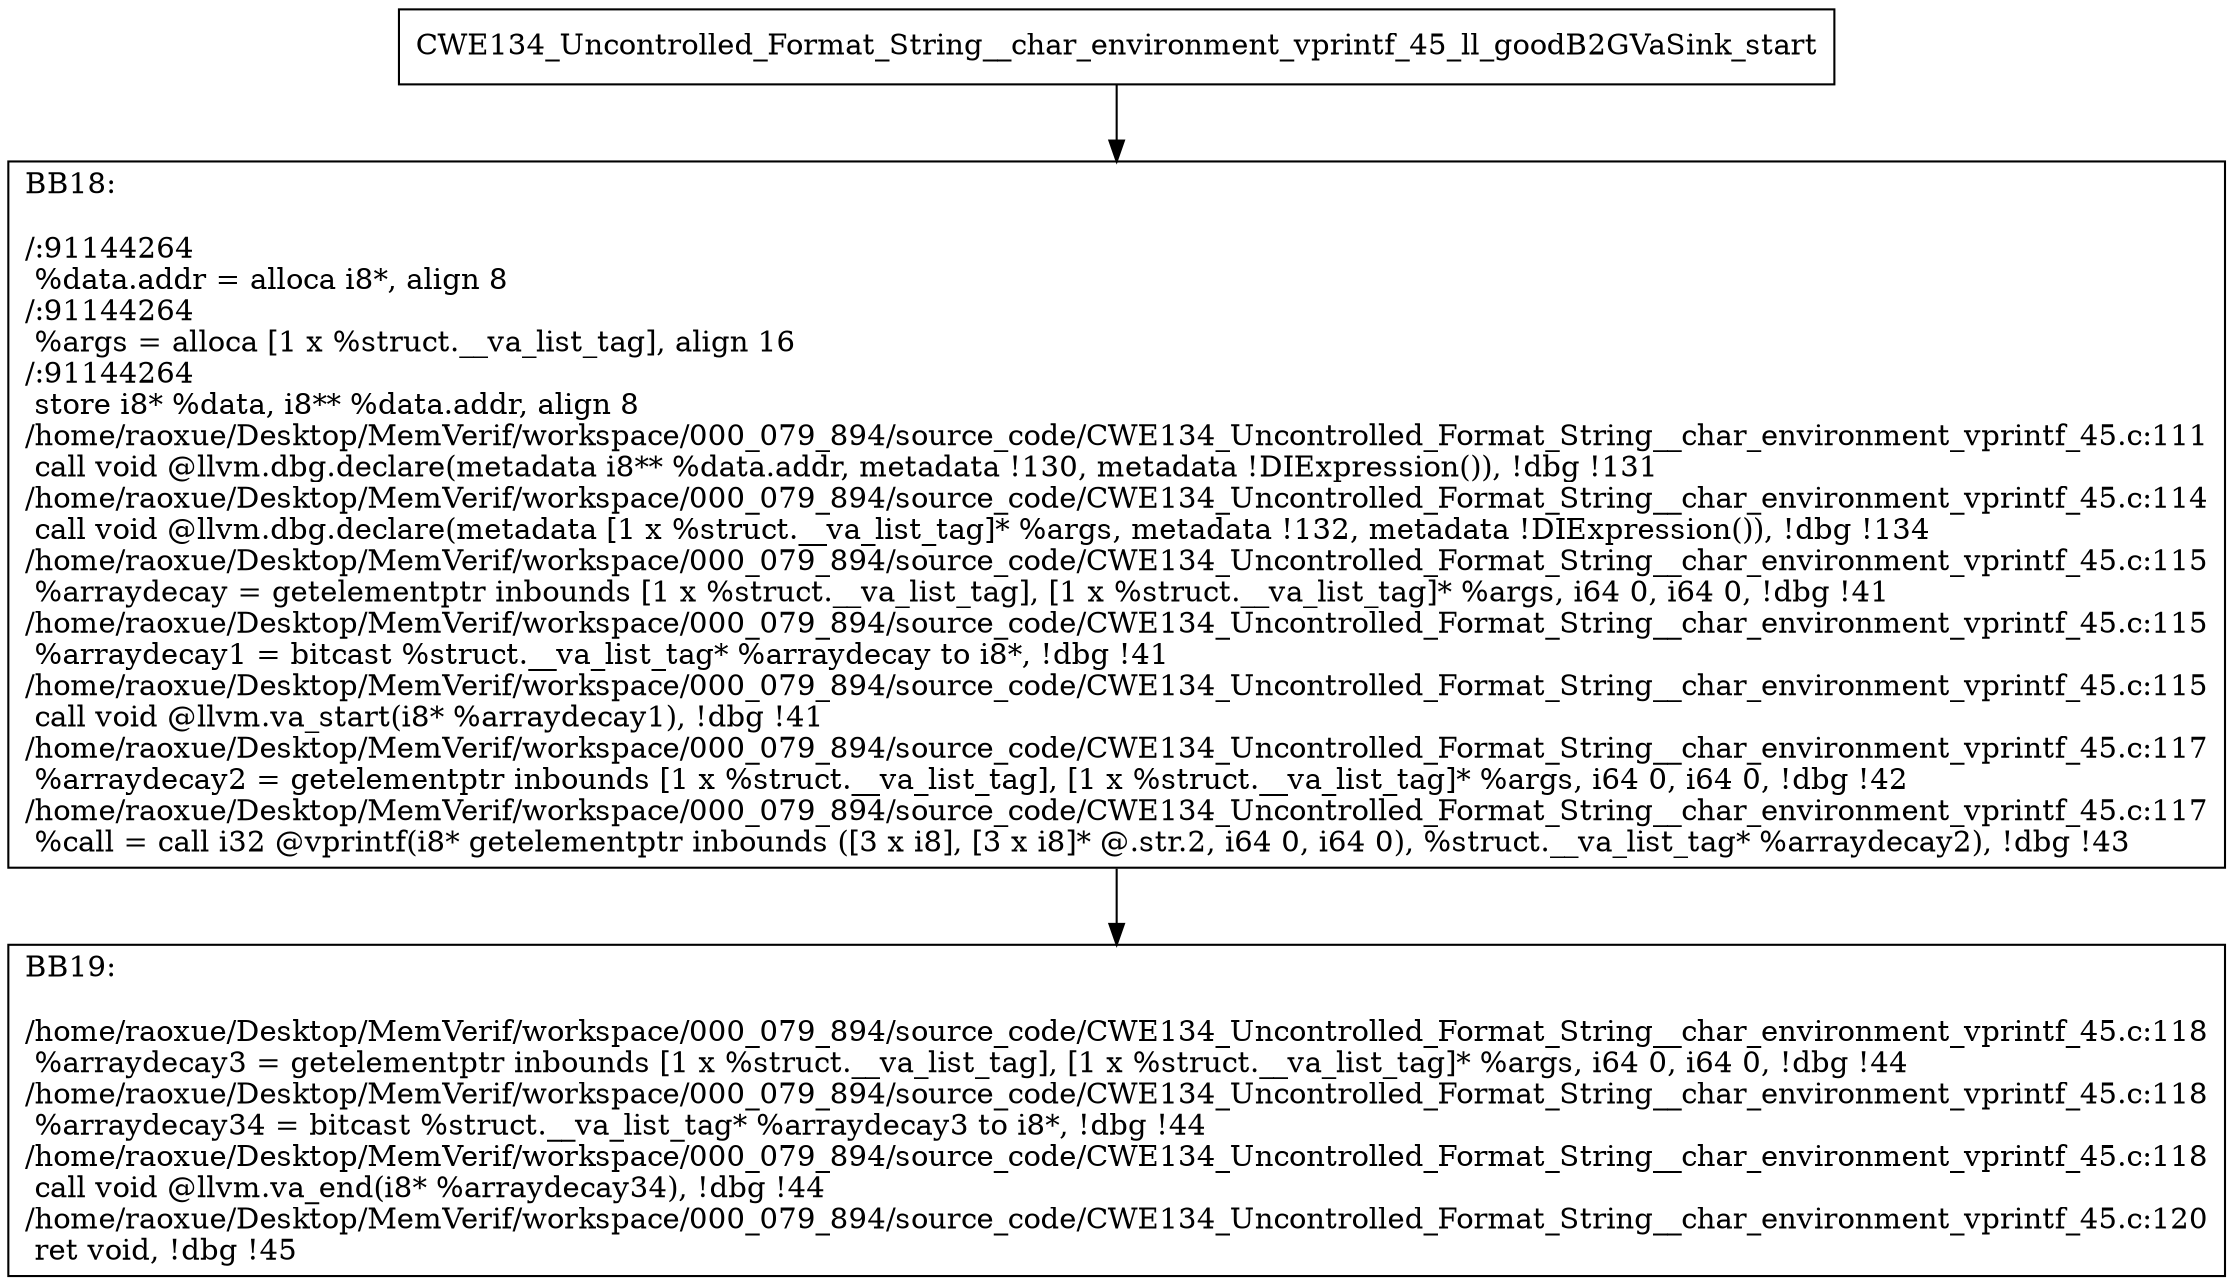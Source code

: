 digraph "CFG for'CWE134_Uncontrolled_Format_String__char_environment_vprintf_45_ll_goodB2GVaSink' function" {
	BBCWE134_Uncontrolled_Format_String__char_environment_vprintf_45_ll_goodB2GVaSink_start[shape=record,label="{CWE134_Uncontrolled_Format_String__char_environment_vprintf_45_ll_goodB2GVaSink_start}"];
	BBCWE134_Uncontrolled_Format_String__char_environment_vprintf_45_ll_goodB2GVaSink_start-> CWE134_Uncontrolled_Format_String__char_environment_vprintf_45_ll_goodB2GVaSinkBB18;
	CWE134_Uncontrolled_Format_String__char_environment_vprintf_45_ll_goodB2GVaSinkBB18 [shape=record, label="{BB18:\l\l/:91144264\l
  %data.addr = alloca i8*, align 8\l
/:91144264\l
  %args = alloca [1 x %struct.__va_list_tag], align 16\l
/:91144264\l
  store i8* %data, i8** %data.addr, align 8\l
/home/raoxue/Desktop/MemVerif/workspace/000_079_894/source_code/CWE134_Uncontrolled_Format_String__char_environment_vprintf_45.c:111\l
  call void @llvm.dbg.declare(metadata i8** %data.addr, metadata !130, metadata !DIExpression()), !dbg !131\l
/home/raoxue/Desktop/MemVerif/workspace/000_079_894/source_code/CWE134_Uncontrolled_Format_String__char_environment_vprintf_45.c:114\l
  call void @llvm.dbg.declare(metadata [1 x %struct.__va_list_tag]* %args, metadata !132, metadata !DIExpression()), !dbg !134\l
/home/raoxue/Desktop/MemVerif/workspace/000_079_894/source_code/CWE134_Uncontrolled_Format_String__char_environment_vprintf_45.c:115\l
  %arraydecay = getelementptr inbounds [1 x %struct.__va_list_tag], [1 x %struct.__va_list_tag]* %args, i64 0, i64 0, !dbg !41\l
/home/raoxue/Desktop/MemVerif/workspace/000_079_894/source_code/CWE134_Uncontrolled_Format_String__char_environment_vprintf_45.c:115\l
  %arraydecay1 = bitcast %struct.__va_list_tag* %arraydecay to i8*, !dbg !41\l
/home/raoxue/Desktop/MemVerif/workspace/000_079_894/source_code/CWE134_Uncontrolled_Format_String__char_environment_vprintf_45.c:115\l
  call void @llvm.va_start(i8* %arraydecay1), !dbg !41\l
/home/raoxue/Desktop/MemVerif/workspace/000_079_894/source_code/CWE134_Uncontrolled_Format_String__char_environment_vprintf_45.c:117\l
  %arraydecay2 = getelementptr inbounds [1 x %struct.__va_list_tag], [1 x %struct.__va_list_tag]* %args, i64 0, i64 0, !dbg !42\l
/home/raoxue/Desktop/MemVerif/workspace/000_079_894/source_code/CWE134_Uncontrolled_Format_String__char_environment_vprintf_45.c:117\l
  %call = call i32 @vprintf(i8* getelementptr inbounds ([3 x i8], [3 x i8]* @.str.2, i64 0, i64 0), %struct.__va_list_tag* %arraydecay2), !dbg !43\l
}"];
	CWE134_Uncontrolled_Format_String__char_environment_vprintf_45_ll_goodB2GVaSinkBB18-> CWE134_Uncontrolled_Format_String__char_environment_vprintf_45_ll_goodB2GVaSinkBB19;
	CWE134_Uncontrolled_Format_String__char_environment_vprintf_45_ll_goodB2GVaSinkBB19 [shape=record, label="{BB19:\l\l/home/raoxue/Desktop/MemVerif/workspace/000_079_894/source_code/CWE134_Uncontrolled_Format_String__char_environment_vprintf_45.c:118\l
  %arraydecay3 = getelementptr inbounds [1 x %struct.__va_list_tag], [1 x %struct.__va_list_tag]* %args, i64 0, i64 0, !dbg !44\l
/home/raoxue/Desktop/MemVerif/workspace/000_079_894/source_code/CWE134_Uncontrolled_Format_String__char_environment_vprintf_45.c:118\l
  %arraydecay34 = bitcast %struct.__va_list_tag* %arraydecay3 to i8*, !dbg !44\l
/home/raoxue/Desktop/MemVerif/workspace/000_079_894/source_code/CWE134_Uncontrolled_Format_String__char_environment_vprintf_45.c:118\l
  call void @llvm.va_end(i8* %arraydecay34), !dbg !44\l
/home/raoxue/Desktop/MemVerif/workspace/000_079_894/source_code/CWE134_Uncontrolled_Format_String__char_environment_vprintf_45.c:120\l
  ret void, !dbg !45\l
}"];
}
